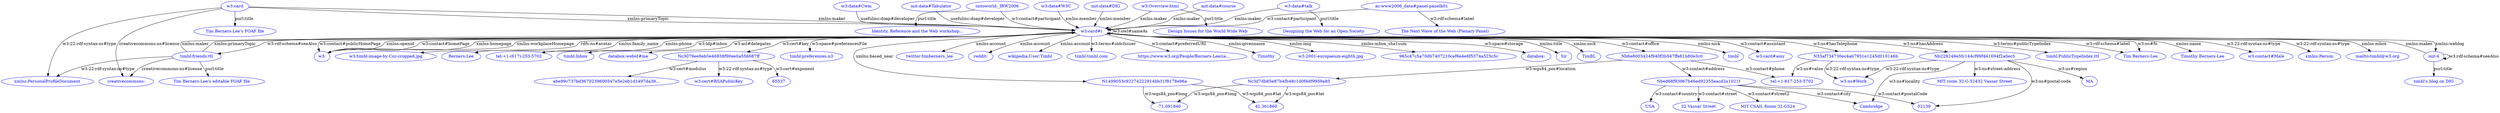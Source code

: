 // Test_a2
digraph {
	"ee088878-6d9b-11e9-85a1-20689dd700af" [label="w3:" color=blue fontcolor=blue]
	"ee092544-6d9b-11e9-85a1-20689dd700af" [label="w3:timbl-image-by-Coz-cropped.jpg" color=blue fontcolor=blue]
	"ee089e62-6d9b-11e9-85a1-20689dd700af" [label="Berners-Lee" color=blue fontcolor=blue]
	"ee0869a6-6d9b-11e9-85a1-20689dd700af" [label="tel:+1-(617)-253-5702" color=blue fontcolor=blue]
	"ee08db16-6d9b-11e9-85a1-20689dd700af" [label="timbl:Inbox" color=blue fontcolor=blue]
	"ee094e48-6d9b-11e9-85a1-20689dd700af" [label="w3:data#W3C" color=blue fontcolor=blue]
	"ee08b4ce-6d9b-11e9-85a1-20689dd700af" [label="databox:webid#me" color=blue fontcolor=blue]
	"ee086f46-6d9b-11e9-85a1-20689dd700af" [label=N1499053c92274222914bb31f8178e96a color=blue fontcolor=blue]
	"ee08a952-6d9b-11e9-85a1-20689dd700af" [label="tel:+1-617-253-5702" color=blue fontcolor=blue]
	"ee08b794-6d9b-11e9-85a1-20689dd700af" [label="timbl:preferences.n3" color=blue fontcolor=blue]
	"ee086bcc-6d9b-11e9-85a1-20689dd700af" [label=Nc3079ee9eb5e46838f90ee0a556687ff color=blue fontcolor=blue]
	"ee0934e4-6d9b-11e9-85a1-20689dd700af" [label="mit:data#DIG" color=blue fontcolor=blue]
	"ee0885d0-6d9b-11e9-85a1-20689dd700af" [label="Designing the Web for an Open Society" color=blue fontcolor=blue]
	"ee0943e4-6d9b-11e9-85a1-20689dd700af" [label="twitter:timberners_lee" color=blue fontcolor=blue]
	"ee09498e-6d9b-11e9-85a1-20689dd700af" [label="reddit:" color=blue fontcolor=blue]
	"ee087202-6d9b-11e9-85a1-20689dd700af" [label="wikipedia:User:Timbl" color=blue fontcolor=blue]
	"ee08ac54-6d9b-11e9-85a1-20689dd700af" [label="timbl:timbl.com" color=blue fontcolor=blue]
	"ee087a36-6d9b-11e9-85a1-20689dd700af" [label="https://www.w3.org/People/Berners-Lee/ca..." color=blue fontcolor=blue]
	"ee085f88-6d9b-11e9-85a1-20689dd700af" [label="w3:ns#Work" color=blue fontcolor=blue]
	"ee08777a-6d9b-11e9-85a1-20689dd700af" [label=Timothy color=blue fontcolor=blue]
	"ee090c80-6d9b-11e9-85a1-20689dd700af" [label="MIT CSAIL Room 32-G524" color=blue fontcolor=blue]
	"ee08cc34-6d9b-11e9-85a1-20689dd700af" [label="ontoworld:_IRW2006" color=blue fontcolor=blue]
	"ee09332c-6d9b-11e9-85a1-20689dd700af" [label="w3:2001-europaeum-eighth.jpg" color=blue fontcolor=blue]
	"ee0890ac-6d9b-11e9-85a1-20689dd700af" [label="mit:4" color=blue fontcolor=blue]
	"ee089912-6d9b-11e9-85a1-20689dd700af" [label=42.361860 color=blue fontcolor=blue]
	"ee08bc08-6d9b-11e9-85a1-20689dd700af" [label="w3:card" color=blue fontcolor=blue]
	"ee08c518-6d9b-11e9-85a1-20689dd700af" [label="MIT room 32-G-52432 Vassar Street" color=blue fontcolor=blue]
	"ee08d850-6d9b-11e9-85a1-20689dd700af" [label="965c47c5a70db7407210cef6e4e6f5374a525c5c" color=blue fontcolor=blue]
	"ee08813e-6d9b-11e9-85a1-20689dd700af" [label="mit:data#course" color=blue fontcolor=blue]
	"ee08ba50-6d9b-11e9-85a1-20689dd700af" [label="creativecommons:" color=blue fontcolor=blue]
	"ee08a416-6d9b-11e9-85a1-20689dd700af" [label="databox:" color=blue fontcolor=blue]
	"ee091a90-6d9b-11e9-85a1-20689dd700af" [label="ac:www2006_data#panel-panelk01" color=blue fontcolor=blue]
	"ee089372-6d9b-11e9-85a1-20689dd700af" [label=Nbed68f93967b46ed92355eacd2a1021f color=blue fontcolor=blue]
	"ee08e458-6d9b-11e9-85a1-20689dd700af" [label=USA color=blue fontcolor=blue]
	"ee089872-6d9b-11e9-85a1-20689dd700af" [label=Nc3d7db85e87b4fb48c1d0f4df9959a85 color=blue fontcolor=blue]
	"ee0918c4-6d9b-11e9-85a1-20689dd700af" [label=Sir color=blue fontcolor=blue]
	"ee089412-6d9b-11e9-85a1-20689dd700af" [label="32 Vassar Street" color=blue fontcolor=blue]
	"ee08cce8-6d9b-11e9-85a1-20689dd700af" [label="Identity, Reference and the Web workshop..." color=blue fontcolor=blue]
	"ee089ba6-6d9b-11e9-85a1-20689dd700af" [label=-71.091840 color=blue fontcolor=blue]
	"ee093b6a-6d9b-11e9-85a1-20689dd700af" [label="Design Issues for the World Wide Web" color=blue fontcolor=blue]
	"ee08ca68-6d9b-11e9-85a1-20689dd700af" [label=02139 color=blue fontcolor=blue]
	"ee08bcbc-6d9b-11e9-85a1-20689dd700af" [label="xmlns:PersonalProfileDocument" color=blue fontcolor=blue]
	"ee088bca-6d9b-11e9-85a1-20689dd700af" [label=TimBL color=blue fontcolor=blue]
	"ee08a8b2-6d9b-11e9-85a1-20689dd700af" [label=Nb6e8003424f940f3b547ffe81b80e3c0 color=blue fontcolor=blue]
	"ee08b1fe-6d9b-11e9-85a1-20689dd700af" [label=timbl color=blue fontcolor=blue]
	"ee08c144-6d9b-11e9-85a1-20689dd700af" [label="w3:data#Cwm" color=blue fontcolor=blue]
	"ee087cfc-6d9b-11e9-85a1-20689dd700af" [label="w3:card#amy" color=blue fontcolor=blue]
	"ee085e52-6d9b-11e9-85a1-20689dd700af" [label=N33af734730ec4ab7951e1245d010146b color=blue fontcolor=blue]
	"ee087eb4-6d9b-11e9-85a1-20689dd700af" [label="timbl:friends.ttl" color=blue fontcolor=blue]
	"ee08621c-6d9b-11e9-85a1-20689dd700af" [label="w3:card#i" color=blue fontcolor=blue]
	"ee092d82-6d9b-11e9-85a1-20689dd700af" [label=MA color=blue fontcolor=blue]
	"ee087f68-6d9b-11e9-85a1-20689dd700af" [label="Tim Berners-Lee's editable FOAF file" color=blue fontcolor=blue]
	"ee08c6c6-6d9b-11e9-85a1-20689dd700af" [label="mit:data#Tabulator" color=blue fontcolor=blue]
	"ee08656e-6d9b-11e9-85a1-20689dd700af" [label=Nb229249e5fc144cf99f441694f2a0ec5 color=blue fontcolor=blue]
	"ee08f916-6d9b-11e9-85a1-20689dd700af" [label="timbl:PublicTypeIndex.ttl" color=blue fontcolor=blue]
	"ee086384-6d9b-11e9-85a1-20689dd700af" [label="Tim Berners-Lee" color=blue fontcolor=blue]
	"ee08f04c-6d9b-11e9-85a1-20689dd700af" [label=65537 color=blue fontcolor=blue]
	"ee08cfa4-6d9b-11e9-85a1-20689dd700af" [label="Timothy Berners-Lee" color=blue fontcolor=blue]
	"ee0896ba-6d9b-11e9-85a1-20689dd700af" [label="w3:contact#Male" color=blue fontcolor=blue]
	"ee0873ba-6d9b-11e9-85a1-20689dd700af" [label="w3:Overview.html" color=blue fontcolor=blue]
	"ee086c6c-6d9b-11e9-85a1-20689dd700af" [label="ebe99c737bd3670239600547e5e2eb1d1497da39..." color=blue fontcolor=blue]
	"ee08851c-6d9b-11e9-85a1-20689dd700af" [label="w3:data#talk" color=blue fontcolor=blue]
	"ee08a6f0-6d9b-11e9-85a1-20689dd700af" [label="xmlns:Person" color=blue fontcolor=blue]
	"ee09012c-6d9b-11e9-85a1-20689dd700af" [label="timbl's blog on DIG" color=blue fontcolor=blue]
	"ee08ddf0-6d9b-11e9-85a1-20689dd700af" [label="mailto:timbl@w3.org" color=blue fontcolor=blue]
	"ee0903f2-6d9b-11e9-85a1-20689dd700af" [label="Tim Berners-Lee's FOAF file" color=blue fontcolor=blue]
	"ee091e3c-6d9b-11e9-85a1-20689dd700af" [label=Cambridge color=blue fontcolor=blue]
	"ee0951fe-6d9b-11e9-85a1-20689dd700af" [label="The Next Wave of the Web (Plenary Panel)" color=blue fontcolor=blue]
	"ee092ae4-6d9b-11e9-85a1-20689dd700af" [label="w3:cert#RSAPublicKey" color=blue fontcolor=blue]
	"ee08bc08-6d9b-11e9-85a1-20689dd700af" -> "ee08621c-6d9b-11e9-85a1-20689dd700af" [label="xmlns:primaryTopic"]
	"ee086bcc-6d9b-11e9-85a1-20689dd700af" -> "ee086c6c-6d9b-11e9-85a1-20689dd700af" [label="w3:cert#modulus"]
	"ee08621c-6d9b-11e9-85a1-20689dd700af" -> "ee088878-6d9b-11e9-85a1-20689dd700af" [label="w3:contact#homePage"]
	"ee08621c-6d9b-11e9-85a1-20689dd700af" -> "ee09498e-6d9b-11e9-85a1-20689dd700af" [label="xmlns:account"]
	"ee08621c-6d9b-11e9-85a1-20689dd700af" -> "ee08f916-6d9b-11e9-85a1-20689dd700af" [label="w3:terms#publicTypeIndex"]
	"ee089372-6d9b-11e9-85a1-20689dd700af" -> "ee091e3c-6d9b-11e9-85a1-20689dd700af" [label="w3:contact#city"]
	"ee08621c-6d9b-11e9-85a1-20689dd700af" -> "ee08a6f0-6d9b-11e9-85a1-20689dd700af" [label="w3:22-rdf-syntax-ns#type"]
	"ee08bc08-6d9b-11e9-85a1-20689dd700af" -> "ee08ba50-6d9b-11e9-85a1-20689dd700af" [label="creativecommons:ns#license"]
	"ee08621c-6d9b-11e9-85a1-20689dd700af" -> "ee08a8b2-6d9b-11e9-85a1-20689dd700af" [label="w3:contact#office"]
	"ee08621c-6d9b-11e9-85a1-20689dd700af" -> "ee087cfc-6d9b-11e9-85a1-20689dd700af" [label="w3:contact#assistant"]
	"ee089372-6d9b-11e9-85a1-20689dd700af" -> "ee089412-6d9b-11e9-85a1-20689dd700af" [label="w3:contact#street"]
	"ee08851c-6d9b-11e9-85a1-20689dd700af" -> "ee08621c-6d9b-11e9-85a1-20689dd700af" [label="xmlns:maker"]
	"ee0890ac-6d9b-11e9-85a1-20689dd700af" -> "ee0890ac-6d9b-11e9-85a1-20689dd700af" [label="w3:rdf-schema#seeAlso"]
	"ee087eb4-6d9b-11e9-85a1-20689dd700af" -> "ee087f68-6d9b-11e9-85a1-20689dd700af" [label="purl:title"]
	"ee08a8b2-6d9b-11e9-85a1-20689dd700af" -> "ee089872-6d9b-11e9-85a1-20689dd700af" [label="w3:wgs84_pos#location"]
	"ee0873ba-6d9b-11e9-85a1-20689dd700af" -> "ee093b6a-6d9b-11e9-85a1-20689dd700af" [label="purl:title"]
	"ee08621c-6d9b-11e9-85a1-20689dd700af" -> "ee08621c-6d9b-11e9-85a1-20689dd700af" [label="w3:owl#sameAs"]
	"ee086f46-6d9b-11e9-85a1-20689dd700af" -> "ee089ba6-6d9b-11e9-85a1-20689dd700af" [label="w3:wgs84_pos#long"]
	"ee0873ba-6d9b-11e9-85a1-20689dd700af" -> "ee08621c-6d9b-11e9-85a1-20689dd700af" [label="xmlns:maker"]
	"ee087eb4-6d9b-11e9-85a1-20689dd700af" -> "ee08621c-6d9b-11e9-85a1-20689dd700af" [label="xmlns:maker"]
	"ee089372-6d9b-11e9-85a1-20689dd700af" -> "ee08e458-6d9b-11e9-85a1-20689dd700af" [label="w3:contact#country"]
	"ee08621c-6d9b-11e9-85a1-20689dd700af" -> "ee086bcc-6d9b-11e9-85a1-20689dd700af" [label="w3:cert#key"]
	"ee08621c-6d9b-11e9-85a1-20689dd700af" -> "ee0918c4-6d9b-11e9-85a1-20689dd700af" [label="xmlns:title"]
	"ee08621c-6d9b-11e9-85a1-20689dd700af" -> "ee08a416-6d9b-11e9-85a1-20689dd700af" [label="w3:space#storage"]
	"ee089872-6d9b-11e9-85a1-20689dd700af" -> "ee089912-6d9b-11e9-85a1-20689dd700af" [label="w3:wgs84_pos#lat"]
	"ee08621c-6d9b-11e9-85a1-20689dd700af" -> "ee092544-6d9b-11e9-85a1-20689dd700af" [label="rdfs:ns#avatar"]
	"ee089372-6d9b-11e9-85a1-20689dd700af" -> "ee08ca68-6d9b-11e9-85a1-20689dd700af" [label="w3:contact#postalCode"]
	"ee08621c-6d9b-11e9-85a1-20689dd700af" -> "ee088878-6d9b-11e9-85a1-20689dd700af" [label="xmlns:homepage"]
	"ee08621c-6d9b-11e9-85a1-20689dd700af" -> "ee086f46-6d9b-11e9-85a1-20689dd700af" [label="xmlns:based_near"]
	"ee08656e-6d9b-11e9-85a1-20689dd700af" -> "ee08c518-6d9b-11e9-85a1-20689dd700af" [label="w3:ns#street-address"]
	"ee08621c-6d9b-11e9-85a1-20689dd700af" -> "ee08cfa4-6d9b-11e9-85a1-20689dd700af" [label="xmlns:name"]
	"ee08621c-6d9b-11e9-85a1-20689dd700af" -> "ee087eb4-6d9b-11e9-85a1-20689dd700af" [label="w3:rdf-schema#seeAlso"]
	"ee08621c-6d9b-11e9-85a1-20689dd700af" -> "ee088878-6d9b-11e9-85a1-20689dd700af" [label="xmlns:workplaceHomepage"]
	"ee08656e-6d9b-11e9-85a1-20689dd700af" -> "ee092d82-6d9b-11e9-85a1-20689dd700af" [label="w3:ns#region"]
	"ee094e48-6d9b-11e9-85a1-20689dd700af" -> "ee08621c-6d9b-11e9-85a1-20689dd700af" [label="xmlns:member"]
	"ee0890ac-6d9b-11e9-85a1-20689dd700af" -> "ee08621c-6d9b-11e9-85a1-20689dd700af" [label="xmlns:maker"]
	"ee08621c-6d9b-11e9-85a1-20689dd700af" -> "ee088bca-6d9b-11e9-85a1-20689dd700af" [label="xmlns:nick"]
	"ee091a90-6d9b-11e9-85a1-20689dd700af" -> "ee08621c-6d9b-11e9-85a1-20689dd700af" [label="w3:contact#participant"]
	"ee08621c-6d9b-11e9-85a1-20689dd700af" -> "ee088878-6d9b-11e9-85a1-20689dd700af" [label="w3:contact#publicHomePage"]
	"ee08621c-6d9b-11e9-85a1-20689dd700af" -> "ee0890ac-6d9b-11e9-85a1-20689dd700af" [label="xmlns:weblog"]
	"ee08656e-6d9b-11e9-85a1-20689dd700af" -> "ee085f88-6d9b-11e9-85a1-20689dd700af" [label="w3:22-rdf-syntax-ns#type"]
	"ee08621c-6d9b-11e9-85a1-20689dd700af" -> "ee086384-6d9b-11e9-85a1-20689dd700af" [label="w3:ns#fn"]
	"ee087eb4-6d9b-11e9-85a1-20689dd700af" -> "ee08bcbc-6d9b-11e9-85a1-20689dd700af" [label="w3:22-rdf-syntax-ns#type"]
	"ee08621c-6d9b-11e9-85a1-20689dd700af" -> "ee08656e-6d9b-11e9-85a1-20689dd700af" [label="w3:ns#hasAddress"]
	"ee08621c-6d9b-11e9-85a1-20689dd700af" -> "ee0869a6-6d9b-11e9-85a1-20689dd700af" [label="xmlns:phone"]
	"ee08621c-6d9b-11e9-85a1-20689dd700af" -> "ee08d850-6d9b-11e9-85a1-20689dd700af" [label="xmlns:mbox_sha1sum"]
	"ee08621c-6d9b-11e9-85a1-20689dd700af" -> "ee08b1fe-6d9b-11e9-85a1-20689dd700af" [label="xmlns:nick"]
	"ee08621c-6d9b-11e9-85a1-20689dd700af" -> "ee087a36-6d9b-11e9-85a1-20689dd700af" [label="w3:contact#preferredURI"]
	"ee08bc08-6d9b-11e9-85a1-20689dd700af" -> "ee0903f2-6d9b-11e9-85a1-20689dd700af" [label="purl:title"]
	"ee08621c-6d9b-11e9-85a1-20689dd700af" -> "ee088878-6d9b-11e9-85a1-20689dd700af" [label="xmlns:openid"]
	"ee087eb4-6d9b-11e9-85a1-20689dd700af" -> "ee08621c-6d9b-11e9-85a1-20689dd700af" [label="xmlns:primaryTopic"]
	"ee091a90-6d9b-11e9-85a1-20689dd700af" -> "ee0951fe-6d9b-11e9-85a1-20689dd700af" [label="w3:rdf-schema#label"]
	"ee087eb4-6d9b-11e9-85a1-20689dd700af" -> "ee08ba50-6d9b-11e9-85a1-20689dd700af" [label="creativecommons:ns#license"]
	"ee086f46-6d9b-11e9-85a1-20689dd700af" -> "ee089912-6d9b-11e9-85a1-20689dd700af" [label="w3:wgs84_pos#lat"]
	"ee085e52-6d9b-11e9-85a1-20689dd700af" -> "ee085f88-6d9b-11e9-85a1-20689dd700af" [label="w3:22-rdf-syntax-ns#type"]
	"ee08621c-6d9b-11e9-85a1-20689dd700af" -> "ee0896ba-6d9b-11e9-85a1-20689dd700af" [label="w3:22-rdf-syntax-ns#type"]
	"ee08bc08-6d9b-11e9-85a1-20689dd700af" -> "ee08bcbc-6d9b-11e9-85a1-20689dd700af" [label="w3:22-rdf-syntax-ns#type"]
	"ee08656e-6d9b-11e9-85a1-20689dd700af" -> "ee08ca68-6d9b-11e9-85a1-20689dd700af" [label="w3:ns#postal-code"]
	"ee08621c-6d9b-11e9-85a1-20689dd700af" -> "ee08b794-6d9b-11e9-85a1-20689dd700af" [label="w3:space#preferencesFile"]
	"ee086bcc-6d9b-11e9-85a1-20689dd700af" -> "ee08f04c-6d9b-11e9-85a1-20689dd700af" [label="w3:cert#exponent"]
	"ee089372-6d9b-11e9-85a1-20689dd700af" -> "ee090c80-6d9b-11e9-85a1-20689dd700af" [label="w3:contact#street2"]
	"ee08621c-6d9b-11e9-85a1-20689dd700af" -> "ee085e52-6d9b-11e9-85a1-20689dd700af" [label="w3:ns#hasTelephone"]
	"ee08621c-6d9b-11e9-85a1-20689dd700af" -> "ee08777a-6d9b-11e9-85a1-20689dd700af" [label="xmlns:givenname"]
	"ee08a8b2-6d9b-11e9-85a1-20689dd700af" -> "ee08a952-6d9b-11e9-85a1-20689dd700af" [label="w3:contact#phone"]
	"ee08621c-6d9b-11e9-85a1-20689dd700af" -> "ee08db16-6d9b-11e9-85a1-20689dd700af" [label="w3:ldp#inbox"]
	"ee08621c-6d9b-11e9-85a1-20689dd700af" -> "ee08ddf0-6d9b-11e9-85a1-20689dd700af" [label="xmlns:mbox"]
	"ee08c144-6d9b-11e9-85a1-20689dd700af" -> "ee08621c-6d9b-11e9-85a1-20689dd700af" [label="usefulinc:doap#developer"]
	"ee08cc34-6d9b-11e9-85a1-20689dd700af" -> "ee08621c-6d9b-11e9-85a1-20689dd700af" [label="w3:contact#participant"]
	"ee08851c-6d9b-11e9-85a1-20689dd700af" -> "ee0885d0-6d9b-11e9-85a1-20689dd700af" [label="purl:title"]
	"ee08621c-6d9b-11e9-85a1-20689dd700af" -> "ee08b4ce-6d9b-11e9-85a1-20689dd700af" [label="w3:acl#delegates"]
	"ee085e52-6d9b-11e9-85a1-20689dd700af" -> "ee08a952-6d9b-11e9-85a1-20689dd700af" [label="w3:ns#value"]
	"ee08c6c6-6d9b-11e9-85a1-20689dd700af" -> "ee08621c-6d9b-11e9-85a1-20689dd700af" [label="usefulinc:doap#developer"]
	"ee089872-6d9b-11e9-85a1-20689dd700af" -> "ee089ba6-6d9b-11e9-85a1-20689dd700af" [label="w3:wgs84_pos#long"]
	"ee08621c-6d9b-11e9-85a1-20689dd700af" -> "ee086384-6d9b-11e9-85a1-20689dd700af" [label="w3:rdf-schema#label"]
	"ee08a8b2-6d9b-11e9-85a1-20689dd700af" -> "ee089372-6d9b-11e9-85a1-20689dd700af" [label="w3:contact#address"]
	"ee08bc08-6d9b-11e9-85a1-20689dd700af" -> "ee08621c-6d9b-11e9-85a1-20689dd700af" [label="xmlns:maker"]
	"ee08621c-6d9b-11e9-85a1-20689dd700af" -> "ee087202-6d9b-11e9-85a1-20689dd700af" [label="xmlns:account"]
	"ee08621c-6d9b-11e9-85a1-20689dd700af" -> "ee0943e4-6d9b-11e9-85a1-20689dd700af" [label="xmlns:account"]
	"ee08621c-6d9b-11e9-85a1-20689dd700af" -> "ee09332c-6d9b-11e9-85a1-20689dd700af" [label="xmlns:img"]
	"ee08621c-6d9b-11e9-85a1-20689dd700af" -> "ee089e62-6d9b-11e9-85a1-20689dd700af" [label="xmlns:family_name"]
	"ee0934e4-6d9b-11e9-85a1-20689dd700af" -> "ee08621c-6d9b-11e9-85a1-20689dd700af" [label="xmlns:member"]
	"ee08656e-6d9b-11e9-85a1-20689dd700af" -> "ee091e3c-6d9b-11e9-85a1-20689dd700af" [label="w3:ns#locality"]
	"ee086bcc-6d9b-11e9-85a1-20689dd700af" -> "ee092ae4-6d9b-11e9-85a1-20689dd700af" [label="w3:22-rdf-syntax-ns#type"]
	"ee08621c-6d9b-11e9-85a1-20689dd700af" -> "ee08ac54-6d9b-11e9-85a1-20689dd700af" [label="w3:terms#oidcIssuer"]
	"ee08cc34-6d9b-11e9-85a1-20689dd700af" -> "ee08cce8-6d9b-11e9-85a1-20689dd700af" [label="purl:title"]
	"ee08813e-6d9b-11e9-85a1-20689dd700af" -> "ee08621c-6d9b-11e9-85a1-20689dd700af" [label="xmlns:maker"]
	"ee0890ac-6d9b-11e9-85a1-20689dd700af" -> "ee09012c-6d9b-11e9-85a1-20689dd700af" [label="purl:title"]
}
